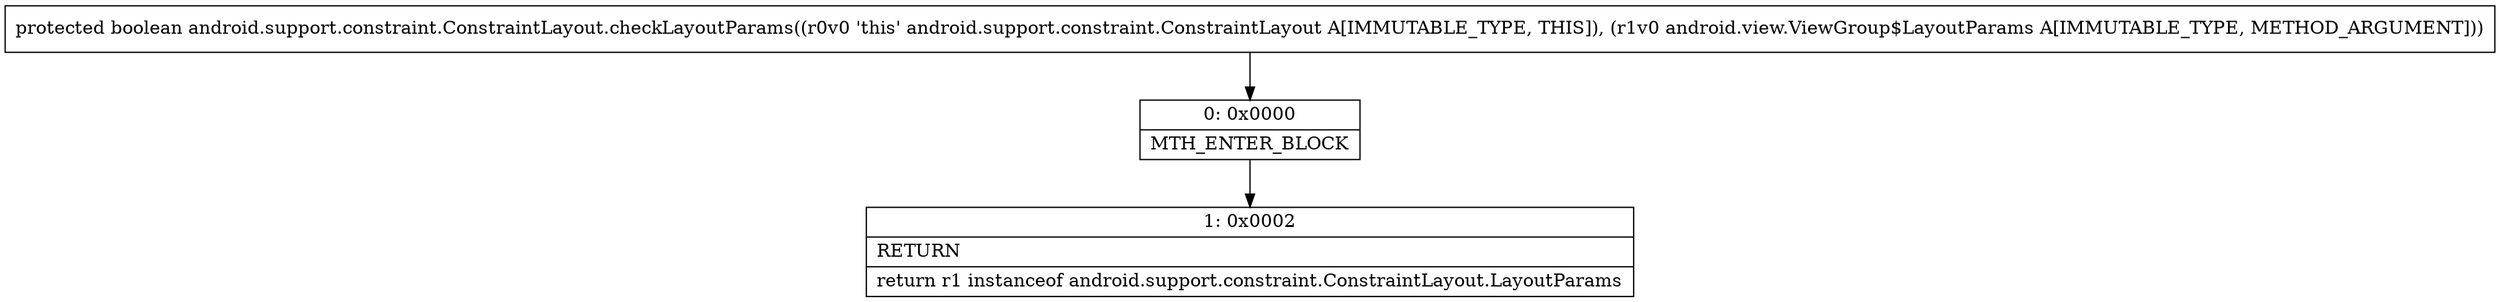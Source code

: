 digraph "CFG forandroid.support.constraint.ConstraintLayout.checkLayoutParams(Landroid\/view\/ViewGroup$LayoutParams;)Z" {
Node_0 [shape=record,label="{0\:\ 0x0000|MTH_ENTER_BLOCK\l}"];
Node_1 [shape=record,label="{1\:\ 0x0002|RETURN\l|return r1 instanceof android.support.constraint.ConstraintLayout.LayoutParams\l}"];
MethodNode[shape=record,label="{protected boolean android.support.constraint.ConstraintLayout.checkLayoutParams((r0v0 'this' android.support.constraint.ConstraintLayout A[IMMUTABLE_TYPE, THIS]), (r1v0 android.view.ViewGroup$LayoutParams A[IMMUTABLE_TYPE, METHOD_ARGUMENT])) }"];
MethodNode -> Node_0;
Node_0 -> Node_1;
}

